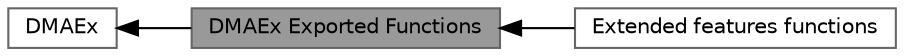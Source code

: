 digraph "DMAEx Exported Functions"
{
 // LATEX_PDF_SIZE
  bgcolor="transparent";
  edge [fontname=Helvetica,fontsize=10,labelfontname=Helvetica,labelfontsize=10];
  node [fontname=Helvetica,fontsize=10,shape=box,height=0.2,width=0.4];
  rankdir=LR;
  Node2 [id="Node000002",label="DMAEx",height=0.2,width=0.4,color="grey40", fillcolor="white", style="filled",URL="$group__DMAEx.html",tooltip="DMA Extended HAL module driver."];
  Node1 [id="Node000001",label="DMAEx Exported Functions",height=0.2,width=0.4,color="gray40", fillcolor="grey60", style="filled", fontcolor="black",tooltip="DMAEx Exported functions."];
  Node3 [id="Node000003",label="Extended features functions",height=0.2,width=0.4,color="grey40", fillcolor="white", style="filled",URL="$group__DMAEx__Exported__Functions__Group1.html",tooltip="Extended features functions."];
  Node2->Node1 [shape=plaintext, dir="back", style="solid"];
  Node1->Node3 [shape=plaintext, dir="back", style="solid"];
}
